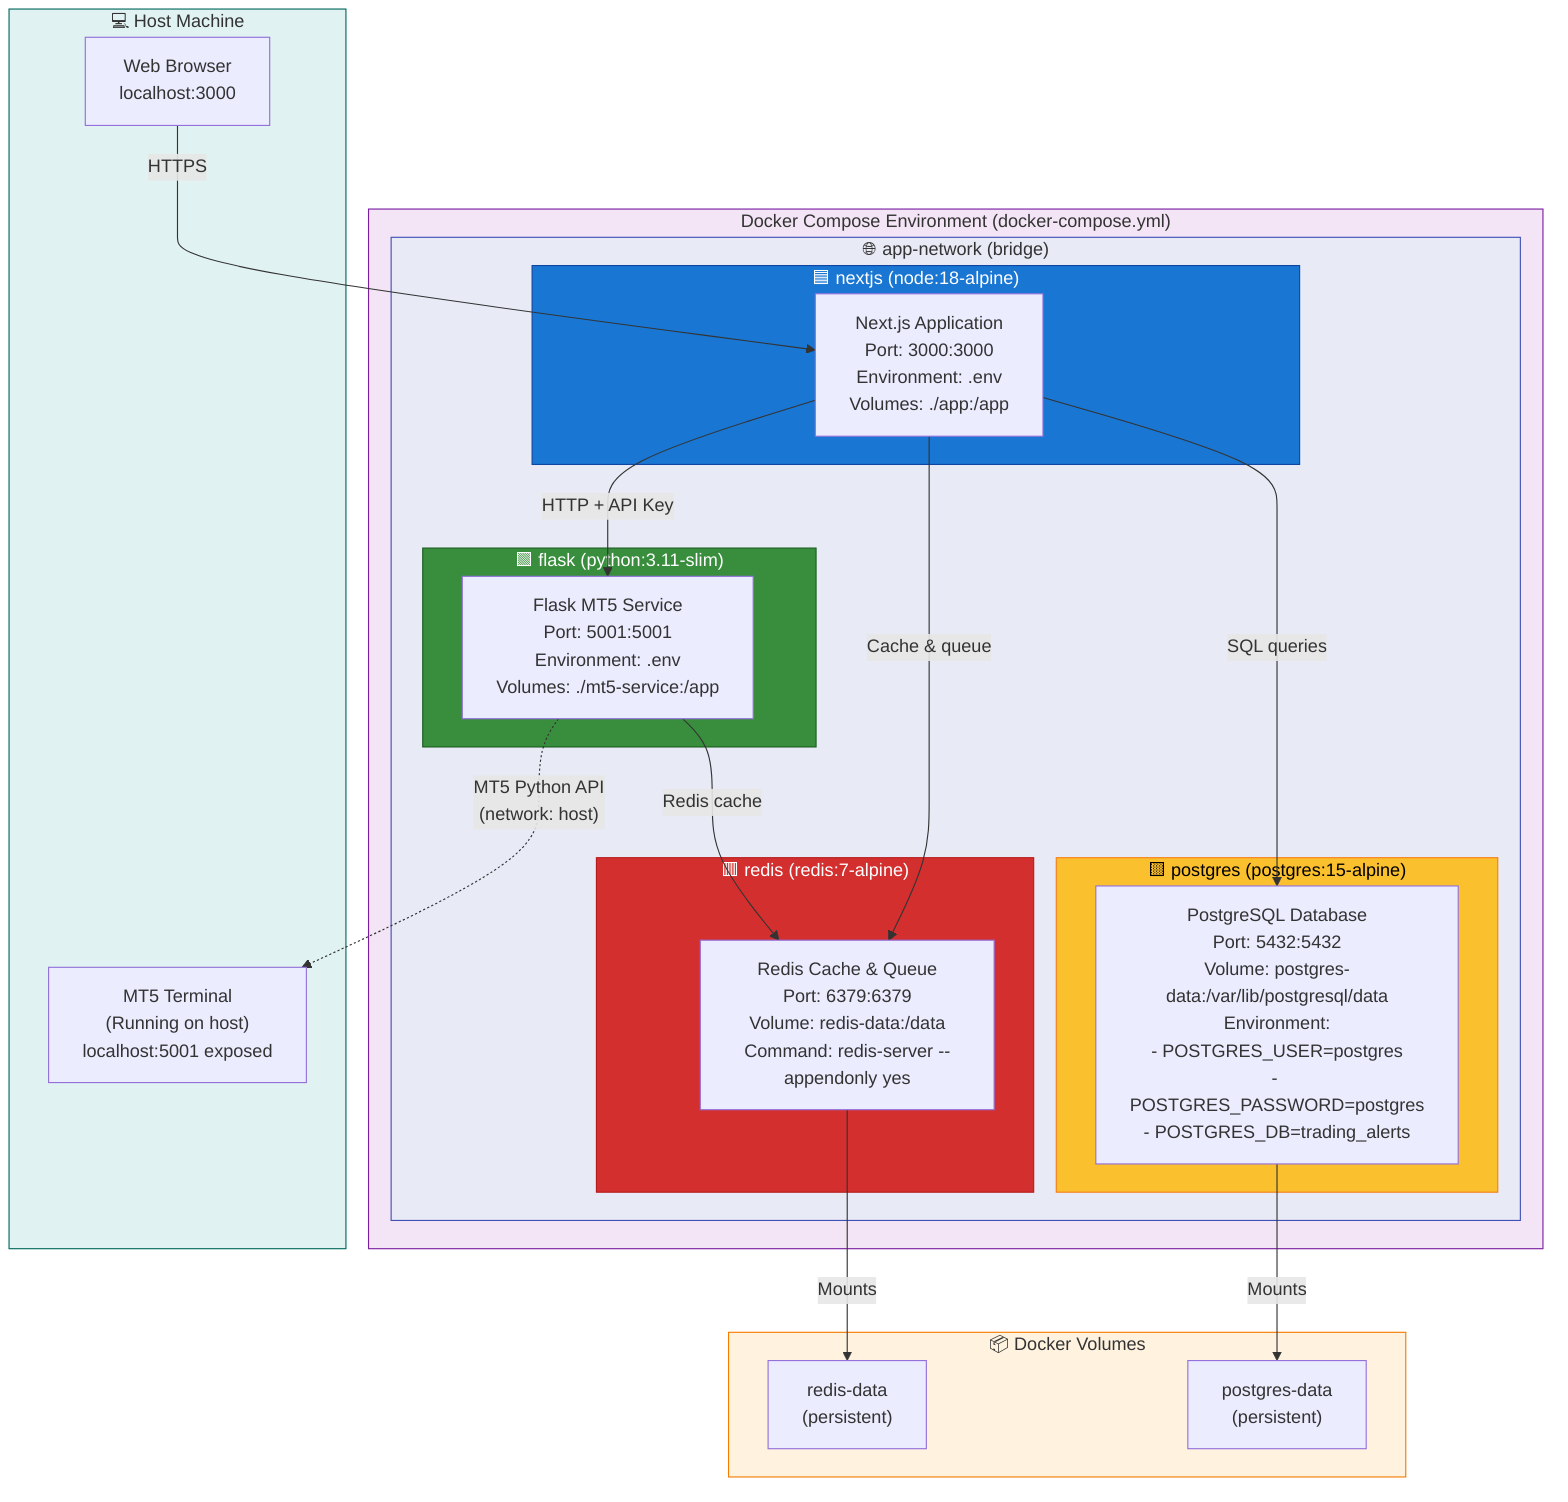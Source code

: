 graph TB
    subgraph Docker["Docker Compose Environment (docker-compose.yml)"]
        subgraph Network["🌐 app-network (bridge)"]
            subgraph NextJSContainer["🟦 nextjs (node:18-alpine)"]
                NextApp["Next.js Application<br/>Port: 3000:3000<br/>Environment: .env<br/>Volumes: ./app:/app"]
            end
            
            subgraph FlaskContainer["🟩 flask (python:3.11-slim)"]
                FlaskApp["Flask MT5 Service<br/>Port: 5001:5001<br/>Environment: .env<br/>Volumes: ./mt5-service:/app"]
            end
            
            subgraph PostgresContainer["🟨 postgres (postgres:15-alpine)"]
                PostgresDB["PostgreSQL Database<br/>Port: 5432:5432<br/>Volume: postgres-data:/var/lib/postgresql/data<br/>Environment:<br/>- POSTGRES_USER=postgres<br/>- POSTGRES_PASSWORD=postgres<br/>- POSTGRES_DB=trading_alerts"]
            end
            
            subgraph RedisContainer["🟥 redis (redis:7-alpine)"]
                RedisCache["Redis Cache & Queue<br/>Port: 6379:6379<br/>Volume: redis-data:/data<br/>Command: redis-server --appendonly yes"]
            end
        end
    end
    
    subgraph Volumes["📦 Docker Volumes"]
        PostgresVol["postgres-data<br/>(persistent)"]
        RedisVol["redis-data<br/>(persistent)"]
    end
    
    subgraph Host["💻 Host Machine"]
        MT5Local["MT5 Terminal<br/>(Running on host)<br/>localhost:5001 exposed"]
        Browser["Web Browser<br/>localhost:3000"]
    end
    
    NextApp -->|"SQL queries"| PostgresDB
    NextApp -->|"Cache & queue"| RedisCache
    NextApp -->|"HTTP + API Key"| FlaskApp
    FlaskApp -->|"Redis cache"| RedisCache
    FlaskApp -.->|"MT5 Python API<br/>(network: host)"| MT5Local
    
    PostgresDB -->|"Mounts"| PostgresVol
    RedisCache -->|"Mounts"| RedisVol
    
    Browser -->|"HTTPS"| NextApp
    
    style NextJSContainer fill:#1976D2,stroke:#0D47A1,color:#fff
    style FlaskContainer fill:#388E3C,stroke:#1B5E20,color:#fff
    style PostgresContainer fill:#FBC02D,stroke:#F57F17,color:#000
    style RedisContainer fill:#D32F2F,stroke:#B71C1C,color:#fff
    style Network fill:#E8EAF6,stroke:#3F51B5
    style Docker fill:#F3E5F5,stroke:#7B1FA2
    style Volumes fill:#FFF3E0,stroke:#F57C00
    style Host fill:#E0F2F1,stroke:#00695C